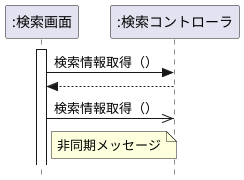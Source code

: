@startuml
skinparam style strictuml /' 厳密なUMLに準拠する'/
hide footbox
participant ":検索画面" as seach
participant ":検索コントローラ" as control
activate seach
seach -> control: 検索情報取得（）
seach <-- control: 
seach ->> control: 検索情報取得（）
deactivate control
note right of seach : 非同期メッセージ
@enduml